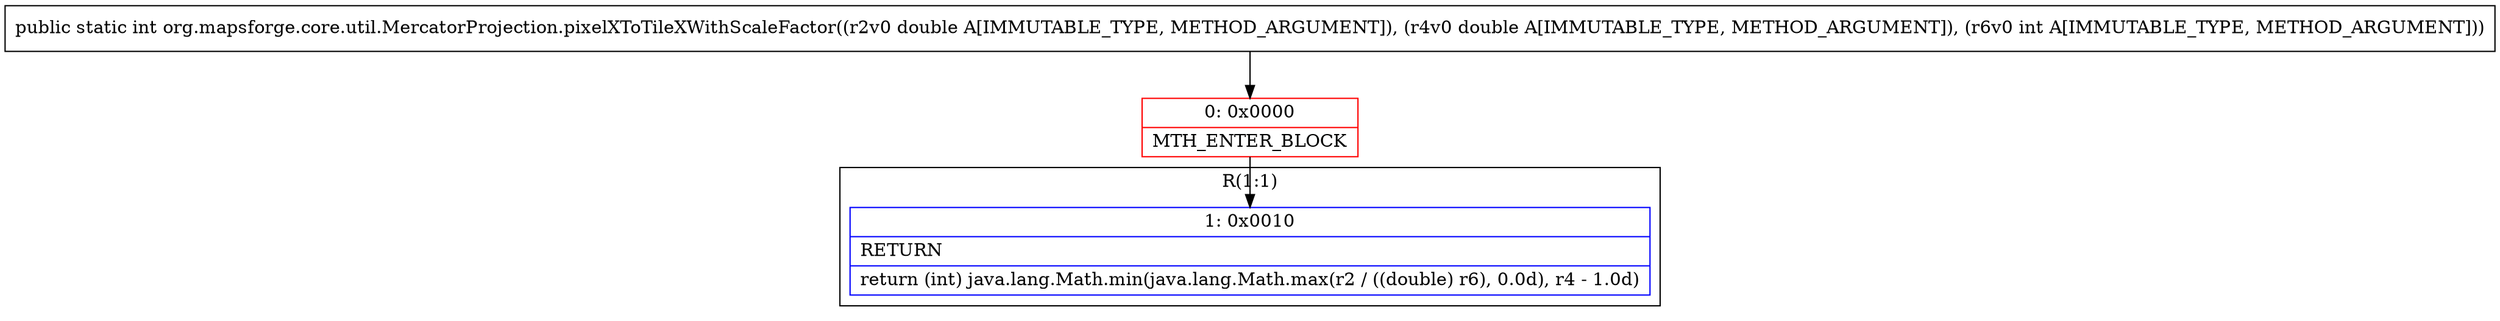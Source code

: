 digraph "CFG fororg.mapsforge.core.util.MercatorProjection.pixelXToTileXWithScaleFactor(DDI)I" {
subgraph cluster_Region_1147929653 {
label = "R(1:1)";
node [shape=record,color=blue];
Node_1 [shape=record,label="{1\:\ 0x0010|RETURN\l|return (int) java.lang.Math.min(java.lang.Math.max(r2 \/ ((double) r6), 0.0d), r4 \- 1.0d)\l}"];
}
Node_0 [shape=record,color=red,label="{0\:\ 0x0000|MTH_ENTER_BLOCK\l}"];
MethodNode[shape=record,label="{public static int org.mapsforge.core.util.MercatorProjection.pixelXToTileXWithScaleFactor((r2v0 double A[IMMUTABLE_TYPE, METHOD_ARGUMENT]), (r4v0 double A[IMMUTABLE_TYPE, METHOD_ARGUMENT]), (r6v0 int A[IMMUTABLE_TYPE, METHOD_ARGUMENT])) }"];
MethodNode -> Node_0;
Node_0 -> Node_1;
}

